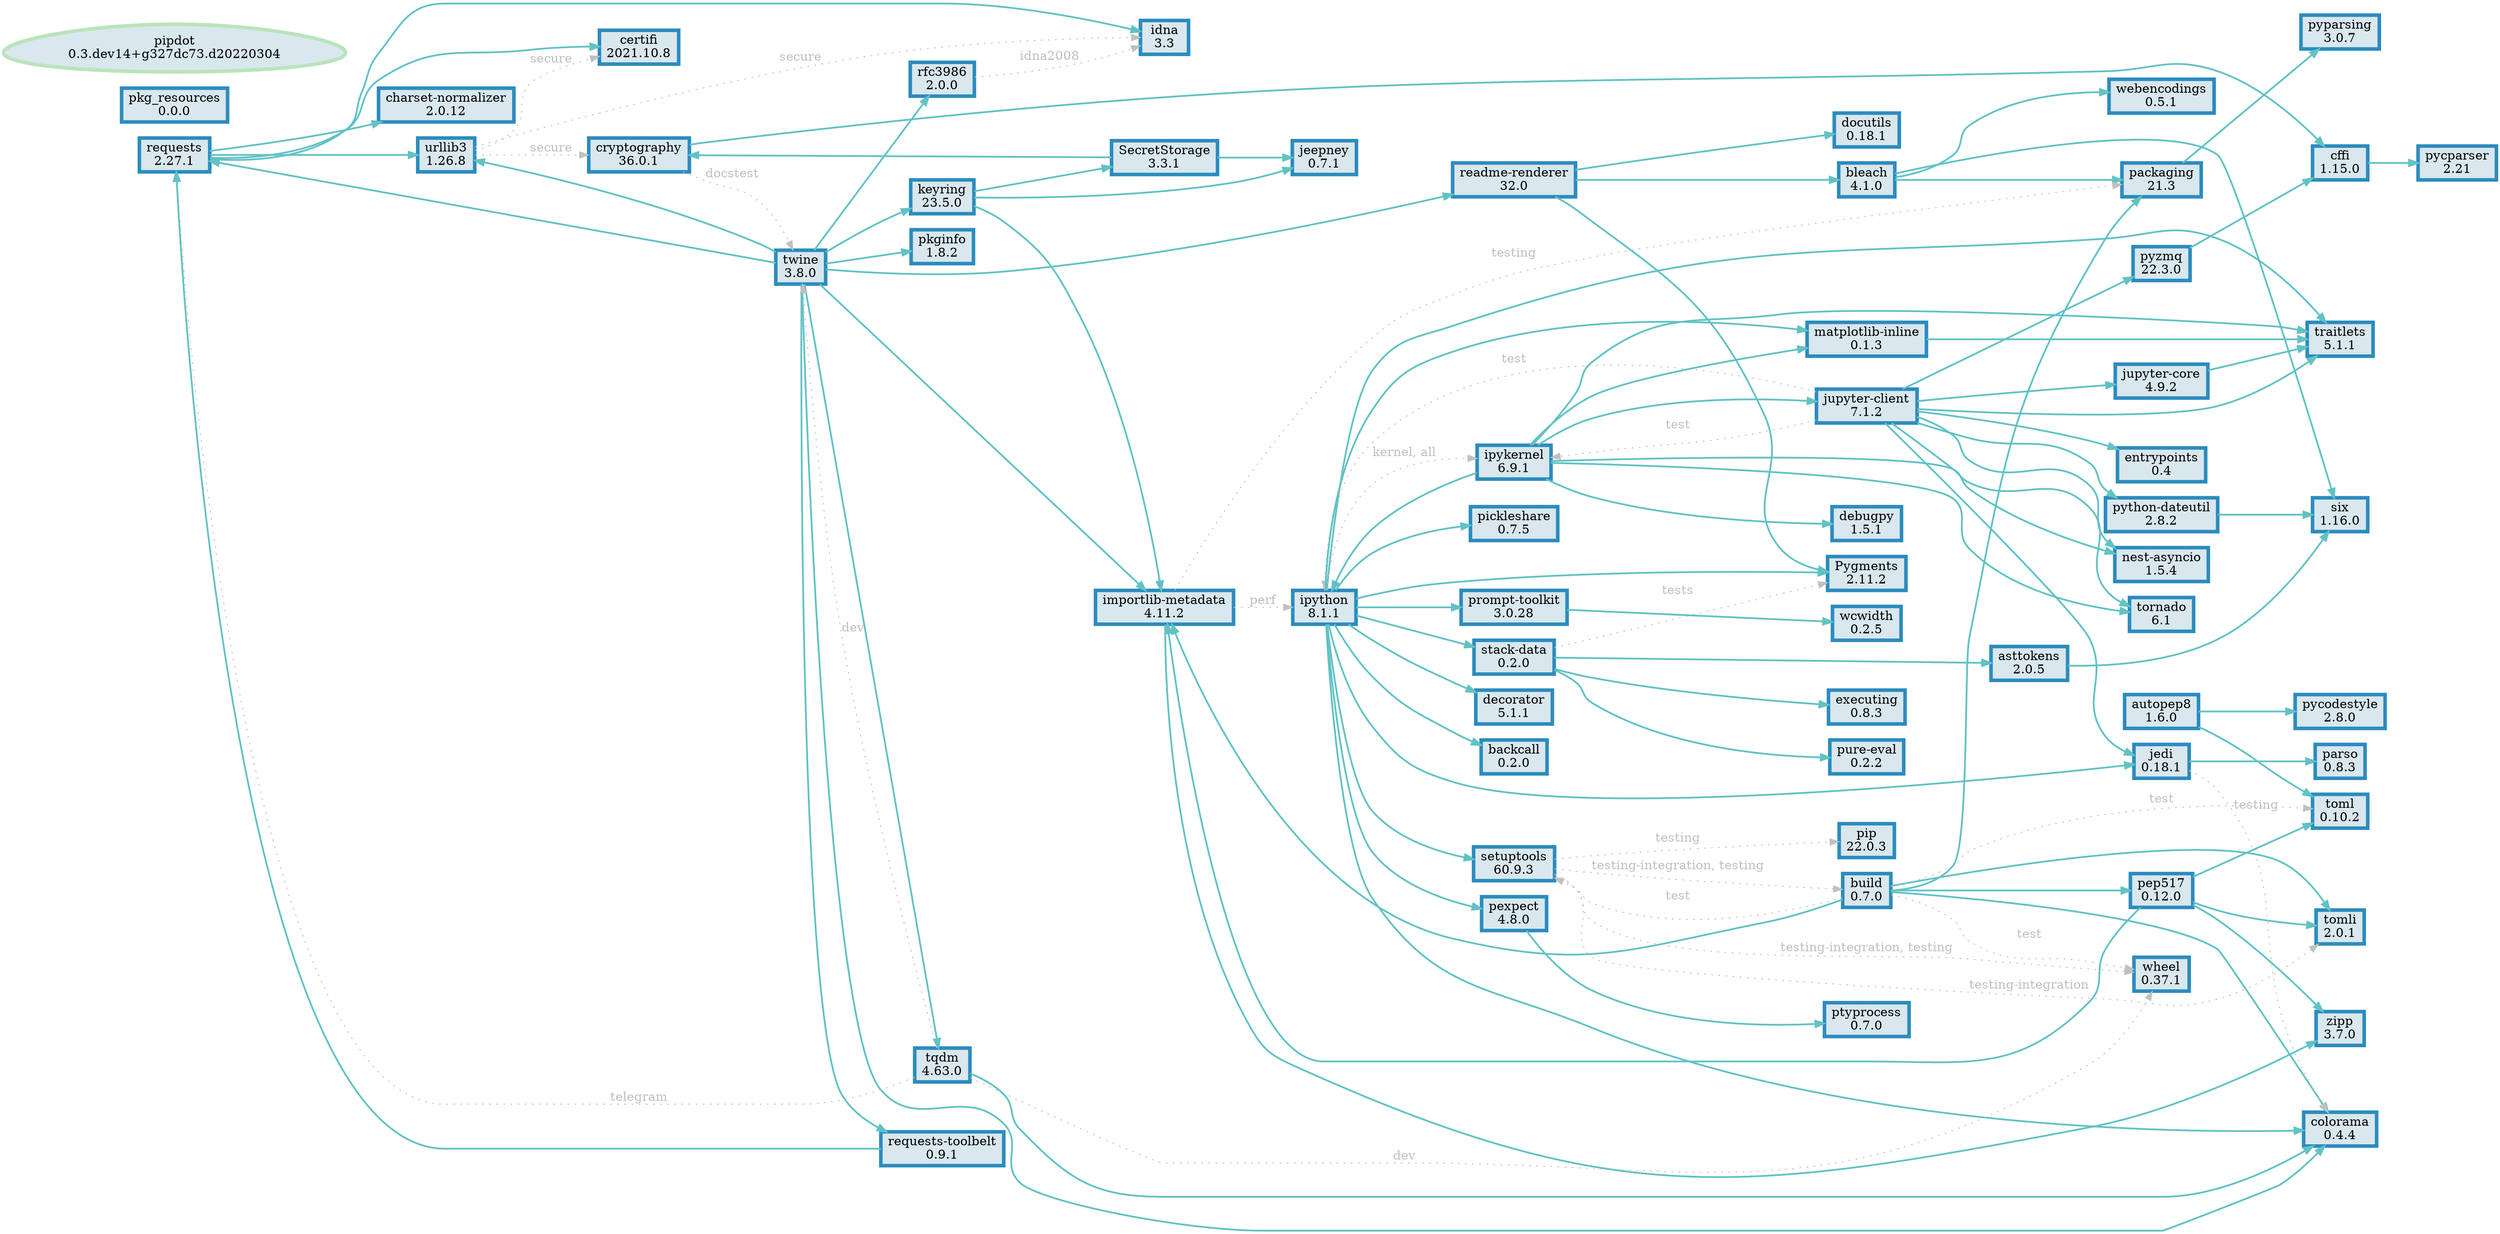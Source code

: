 digraph {
    rankdir = "LR";

    node [colorscheme=gnbu4, color=1, style=dotted];
    edge [color="#61c2c5", style="filled,setlinewidth(2)", fontcolor=grey];


    subgraph {
        // in site
        node [shape=polygon,color=4,fillcolor="#d9e7ee",style="filled,setlinewidth(4)"];
        "requests" [label="requests\n2.27.1"];
        "docutils" [label="docutils\n0.18.1"];
        "pygments" [label="Pygments\n2.11.2"];
        "nest-asyncio" [label="nest-asyncio\n1.5.4"];
        "jupyter-client" [label="jupyter-client\n7.1.2"];
        "ptyprocess" [label="ptyprocess\n0.7.0"];
        "pkginfo" [label="pkginfo\n1.8.2"];
        "tomli" [label="tomli\n2.0.1"];
        "toml" [label="toml\n0.10.2"];
        "wheel" [label="wheel\n0.37.1"];
        "bleach" [label="bleach\n4.1.0"];
        "ipython" [label="ipython\n8.1.1"];
        "pep517" [label="pep517\n0.12.0"];
        "executing" [label="executing\n0.8.3"];
        "pickleshare" [label="pickleshare\n0.7.5"];
        "keyring" [label="keyring\n23.5.0"];
        "asttokens" [label="asttokens\n2.0.5"];
        "python-dateutil" [label="python-dateutil\n2.8.2"];
        "colorama" [label="colorama\n0.4.4"];
        "matplotlib-inline" [label="matplotlib-inline\n0.1.3"];
        "parso" [label="parso\n0.8.3"];
        "twine" [label="twine\n3.8.0"];
        "tqdm" [label="tqdm\n4.63.0"];
        "pyparsing" [label="pyparsing\n3.0.7"];
        "pyzmq" [label="pyzmq\n22.3.0"];
        "readme-renderer" [label="readme-renderer\n32.0"];
        "cryptography" [label="cryptography\n36.0.1"];
        "stack-data" [label="stack-data\n0.2.0"];
        "secretstorage" [label="SecretStorage\n3.3.1"];
        "zipp" [label="zipp\n3.7.0"];
        "urllib3" [label="urllib3\n1.26.8"];
        "jupyter-core" [label="jupyter-core\n4.9.2"];
        "decorator" [label="decorator\n5.1.1"];
        "backcall" [label="backcall\n0.2.0"];
        "rfc3986" [label="rfc3986\n2.0.0"];
        "tornado" [label="tornado\n6.1"];
        "certifi" [label="certifi\n2021.10.8"];
        "pycodestyle" [label="pycodestyle\n2.8.0"];
        "cffi" [label="cffi\n1.15.0"];
        "prompt-toolkit" [label="prompt-toolkit\n3.0.28"];
        "wcwidth" [label="wcwidth\n0.2.5"];
        "importlib-metadata" [label="importlib-metadata\n4.11.2"];
        "charset-normalizer" [label="charset-normalizer\n2.0.12"];
        "debugpy" [label="debugpy\n1.5.1"];
        "entrypoints" [label="entrypoints\n0.4"];
        "requests-toolbelt" [label="requests-toolbelt\n0.9.1"];
        "autopep8" [label="autopep8\n1.6.0"];
        "pip" [label="pip\n22.0.3"];
        "webencodings" [label="webencodings\n0.5.1"];
        "build" [label="build\n0.7.0"];
        "six" [label="six\n1.16.0"];
        "traitlets" [label="traitlets\n5.1.1"];
        "setuptools" [label="setuptools\n60.9.3"];
        "pycparser" [label="pycparser\n2.21"];
        "pure-eval" [label="pure-eval\n0.2.2"];
        "idna" [label="idna\n3.3"];
        "jeepney" [label="jeepney\n0.7.1"];
        "jedi" [label="jedi\n0.18.1"];
        "pkg-resources" [label="pkg_resources\n0.0.0"];
        "packaging" [label="packaging\n21.3"];
        "pexpect" [label="pexpect\n4.8.0"];
        "ipykernel" [label="ipykernel\n6.9.1"];
    }
    subgraph {
        // in user site
        node [shape=octagon,color=3,fillcolor="#d9e7ee",style="filled,setlinewidth(4)"];
    }

    subgraph {
        // all other installed
        node [shape=egg,color=2,fillcolor="#d9e7ee",style="filled,setlinewidth(4)"];
        "pipdot" [label="pipdot\n0.3.dev14+g327dc73.d20220304"];
    }


    "requests" -> "urllib3" [];
    "requests" -> "certifi" [];
    "requests" -> "idna" [];
    "requests" -> "charset-normalizer" [];
    "jupyter-client" -> "entrypoints" [];
    "jupyter-client" -> "jupyter-core" [];
    "jupyter-client" -> "nest-asyncio" [];
    "jupyter-client" -> "python-dateutil" [];
    "jupyter-client" -> "pyzmq" [];
    "jupyter-client" -> "tornado" [];
    "jupyter-client" -> "traitlets" [];
    "jupyter-client" -> "ipykernel" [
            label="test",color=grey,style=dotted,];
    "jupyter-client" -> "ipython" [
            label="test",color=grey,style=dotted,];
    "jupyter-client" -> "jedi" [];
    "bleach" -> "packaging" [];
    "bleach" -> "six" [];
    "bleach" -> "webencodings" [];
    "ipython" -> "backcall" [];
    "ipython" -> "decorator" [];
    "ipython" -> "jedi" [];
    "ipython" -> "matplotlib-inline" [];
    "ipython" -> "pickleshare" [];
    "ipython" -> "prompt-toolkit" [];
    "ipython" -> "pygments" [];
    "ipython" -> "setuptools" [];
    "ipython" -> "stack-data" [];
    "ipython" -> "traitlets" [];
    "ipython" -> "pexpect" [];
    "ipython" -> "colorama" [];
    "ipython" -> "ipykernel" [
            label="kernel, all",color=grey,style=dotted,];
    "pep517" -> "toml" [];
    "pep517" -> "tomli" [];
    "pep517" -> "importlib-metadata" [];
    "pep517" -> "zipp" [];
    "keyring" -> "importlib-metadata" [];
    "keyring" -> "secretstorage" [];
    "keyring" -> "jeepney" [];
    "asttokens" -> "six" [];
    "python-dateutil" -> "six" [];
    "matplotlib-inline" -> "traitlets" [];
    "twine" -> "pkginfo" [];
    "twine" -> "readme-renderer" [];
    "twine" -> "requests" [];
    "twine" -> "requests-toolbelt" [];
    "twine" -> "urllib3" [];
    "twine" -> "tqdm" [];
    "twine" -> "importlib-metadata" [];
    "twine" -> "keyring" [];
    "twine" -> "rfc3986" [];
    "twine" -> "colorama" [];
    "tqdm" -> "colorama" [];
    "tqdm" -> "twine" [
            label="dev",color=grey,style=dotted,];
    "tqdm" -> "wheel" [
            label="dev",color=grey,style=dotted,];
    "tqdm" -> "requests" [
            label="telegram",color=grey,style=dotted,];
    "pyzmq" -> "cffi" [];
    "readme-renderer" -> "bleach" [];
    "readme-renderer" -> "docutils" [];
    "readme-renderer" -> "pygments" [];
    "cryptography" -> "cffi" [];
    "cryptography" -> "twine" [
            label="docstest",color=grey,style=dotted,];
    "stack-data" -> "executing" [];
    "stack-data" -> "asttokens" [];
    "stack-data" -> "pure-eval" [];
    "stack-data" -> "pygments" [
            label="tests",color=grey,style=dotted,];
    "secretstorage" -> "cryptography" [];
    "secretstorage" -> "jeepney" [];
    "urllib3" -> "cryptography" [
            label="secure",color=grey,style=dotted,];
    "urllib3" -> "idna" [
            label="secure",color=grey,style=dotted,];
    "urllib3" -> "certifi" [
            label="secure",color=grey,style=dotted,];
    "jupyter-core" -> "traitlets" [];
    "rfc3986" -> "idna" [
            label="idna2008",color=grey,style=dotted,];
    "cffi" -> "pycparser" [];
    "prompt-toolkit" -> "wcwidth" [];
    "importlib-metadata" -> "zipp" [];
    "importlib-metadata" -> "ipython" [
            label="perf",color=grey,style=dotted,];
    "importlib-metadata" -> "packaging" [
            label="testing",color=grey,style=dotted,];
    "requests-toolbelt" -> "requests" [];
    "autopep8" -> "pycodestyle" [];
    "autopep8" -> "toml" [];
    "build" -> "packaging" [];
    "build" -> "pep517" [];
    "build" -> "tomli" [];
    "build" -> "colorama" [];
    "build" -> "importlib-metadata" [];
    "build" -> "setuptools" [
            label="test",color=grey,style=dotted,];
    "build" -> "toml" [
            label="test",color=grey,style=dotted,];
    "build" -> "wheel" [
            label="test",color=grey,style=dotted,];
    "setuptools" -> "wheel" [
            label="testing-integration, testing",color=grey,style=dotted,];
    "setuptools" -> "pip" [
            label="testing",color=grey,style=dotted,];
    "setuptools" -> "build" [
            label="testing-integration, testing",color=grey,style=dotted,];
    "setuptools" -> "tomli" [
            label="testing-integration",color=grey,style=dotted,];
    "jedi" -> "parso" [];
    "jedi" -> "colorama" [
            label="testing",color=grey,style=dotted,];
    "packaging" -> "pyparsing" [];
    "pexpect" -> "ptyprocess" [];
    "ipykernel" -> "debugpy" [];
    "ipykernel" -> "ipython" [];
    "ipykernel" -> "traitlets" [];
    "ipykernel" -> "jupyter-client" [];
    "ipykernel" -> "tornado" [];
    "ipykernel" -> "matplotlib-inline" [];
    "ipykernel" -> "nest-asyncio" [];

}
